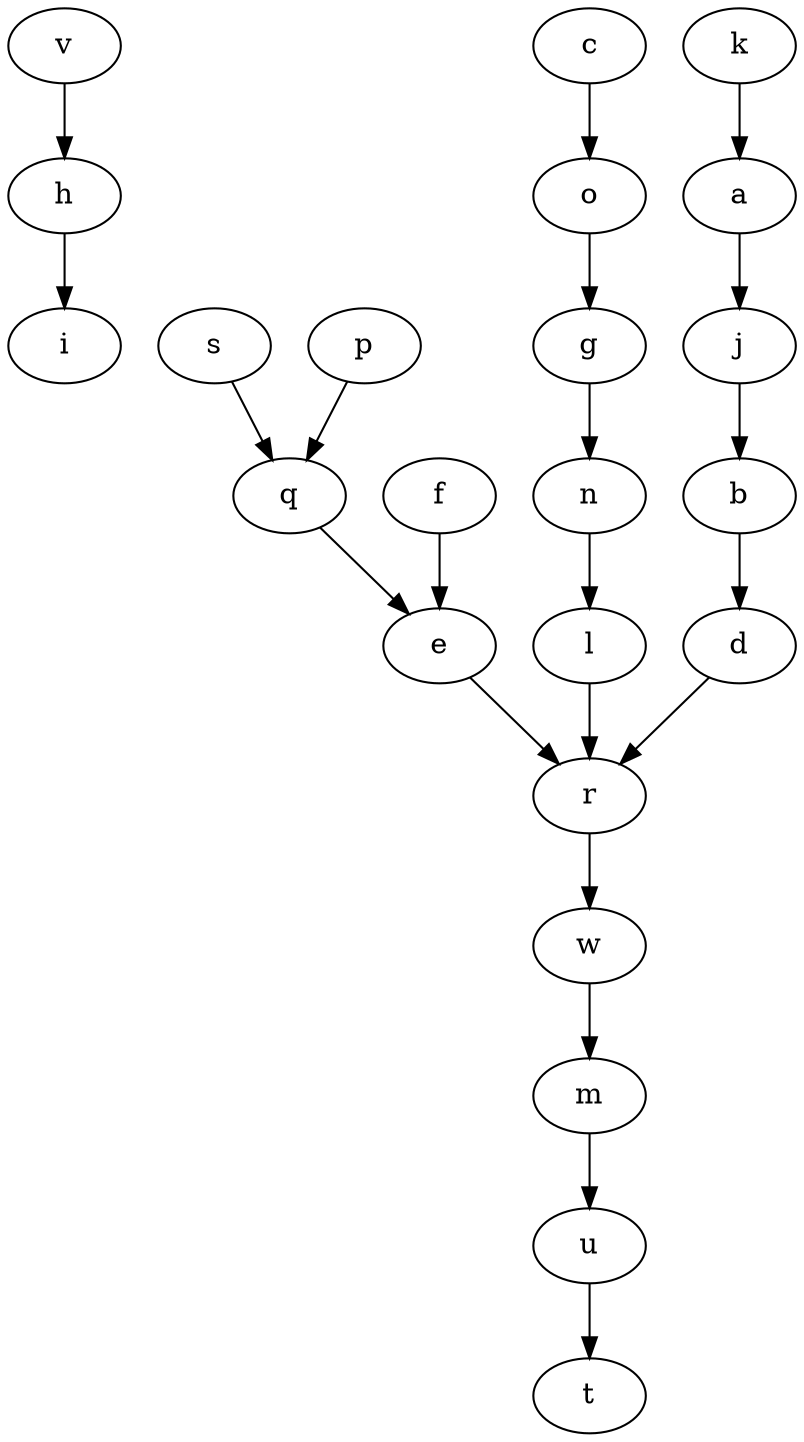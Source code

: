 digraph intersection {
  h -> i
  b -> d
  k -> a
  c -> o
  s -> q
  q -> e
  w -> m
  o -> g
  n -> l
  l -> r
  f -> e
  g -> n
  m -> u
  v -> h
  a -> j
  e -> r
  j -> b
  d -> r
  u -> t
  r -> w
  p -> q
}
